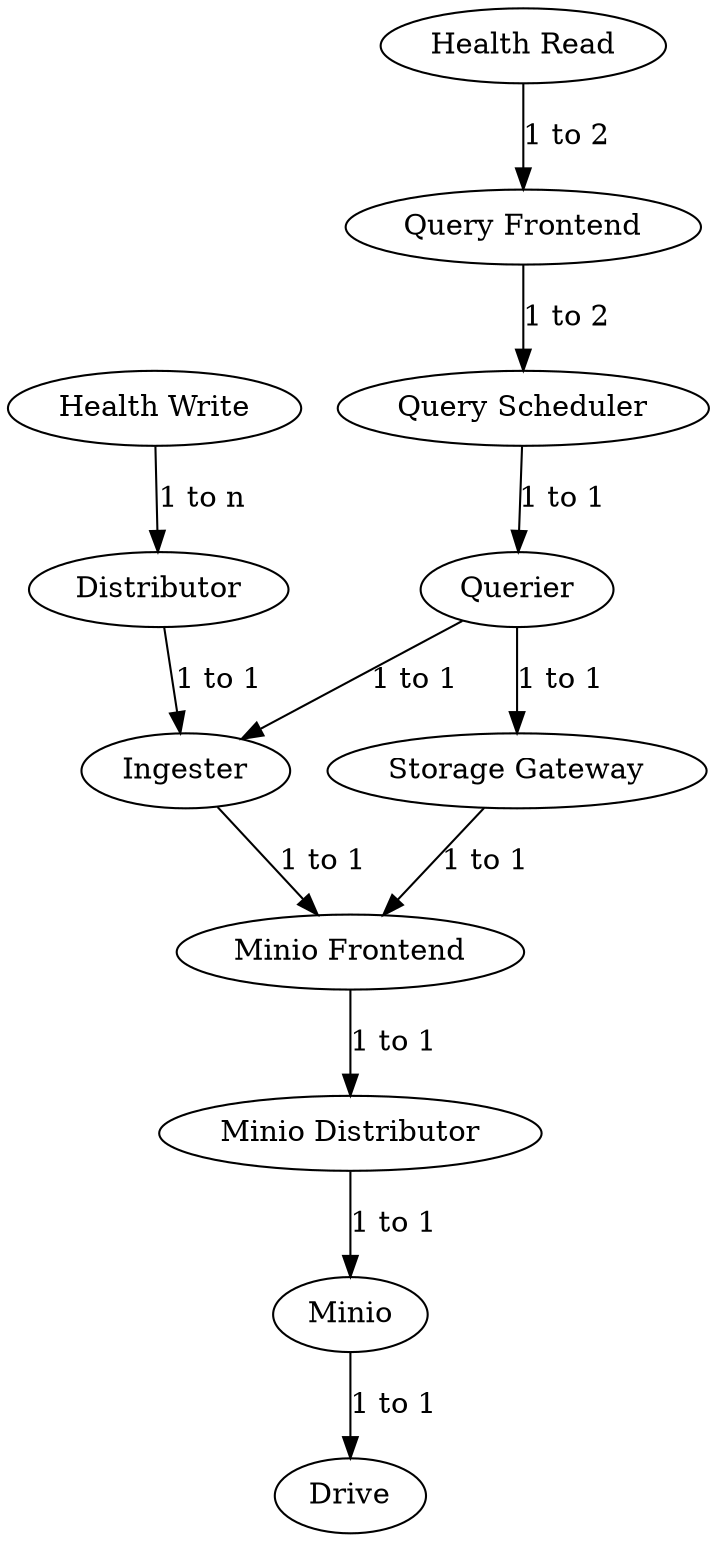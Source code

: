 digraph RBN {
    HW [label="Health Write", func="random", instances=1];
    HR [label="Health Read", func="random", instances=1];

    D [label="Distributor", func="random", instances=4];
    I [label="Ingester", func="random", instances=4];

    QF [label="Query Frontend", func="random", instances=4];
    QS [label="Query Scheduler", func="random", instances=4];
    Q [label="Querier", func="random", instances=4];
    SG [label="Storage Gateway", func="random", instances=4];

    MF [label="Minio Frontend", func="random", instances=8];
	MD [label="Minio Distributor", func="random", instances=8];
    MIO [label="Minio", func="random", instances=8];
    DRV [label="Drive", func="random", instances=8];

    MF -> MD -> MIO [label="1 to 1"];
    MIO -> DRV [label="1 to 1"];
    HW -> D  [label="1 to n"];
    D -> I [label="1 to 1"];
    I -> MF [label="1 to 1"];
    HR -> QF -> QS [label="1 to 2"];
    QS -> Q [label="1 to 1"];
    Q -> SG [label="1 to 1"];
    SG -> MF [label="1 to 1"];
    Q -> I [label="1 to 1"]; 
}

